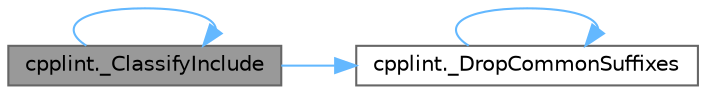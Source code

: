digraph "cpplint._ClassifyInclude"
{
 // LATEX_PDF_SIZE
  bgcolor="transparent";
  edge [fontname=Helvetica,fontsize=10,labelfontname=Helvetica,labelfontsize=10];
  node [fontname=Helvetica,fontsize=10,shape=box,height=0.2,width=0.4];
  rankdir="LR";
  Node1 [id="Node000001",label="cpplint._ClassifyInclude",height=0.2,width=0.4,color="gray40", fillcolor="grey60", style="filled", fontcolor="black",tooltip=" "];
  Node1 -> Node1 [id="edge1_Node000001_Node000001",color="steelblue1",style="solid",tooltip=" "];
  Node1 -> Node2 [id="edge2_Node000001_Node000002",color="steelblue1",style="solid",tooltip=" "];
  Node2 [id="Node000002",label="cpplint._DropCommonSuffixes",height=0.2,width=0.4,color="grey40", fillcolor="white", style="filled",URL="$namespacecpplint.html#a308db61b7f969d534458d7ff4199f084",tooltip=" "];
  Node2 -> Node2 [id="edge3_Node000002_Node000002",color="steelblue1",style="solid",tooltip=" "];
}
